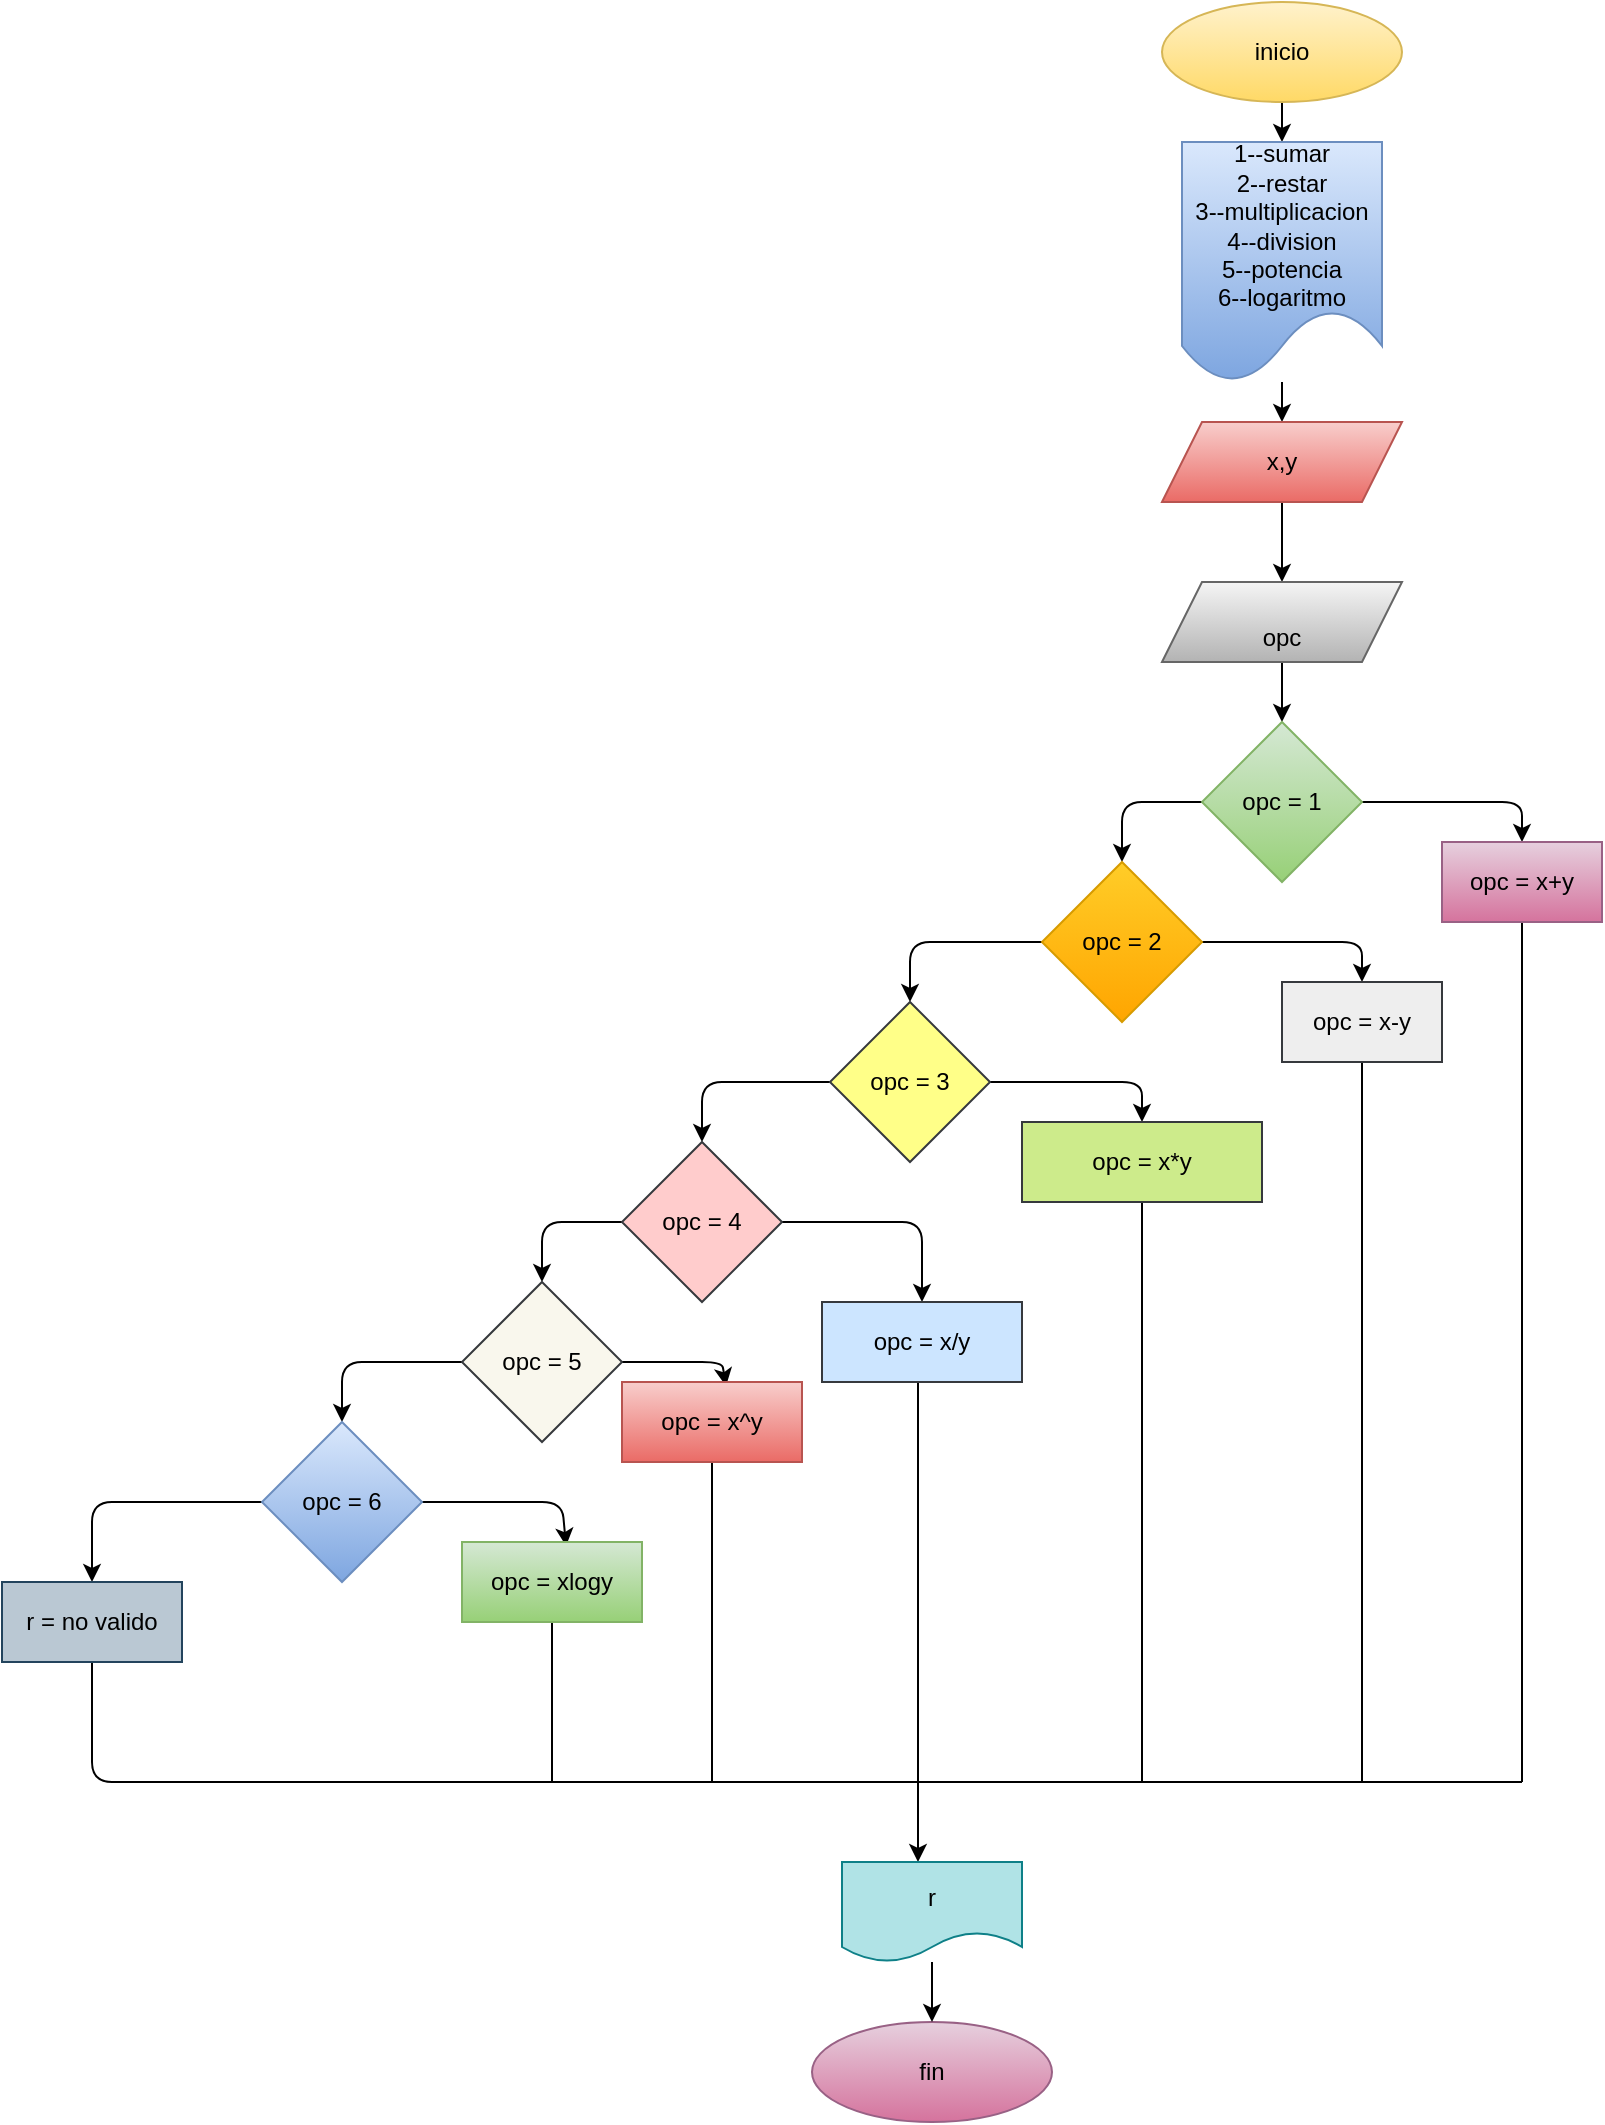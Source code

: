 <mxfile>
    <diagram id="N_ecSD0ZlI3yLIqIZA2R" name="Página-1">
        <mxGraphModel dx="1489" dy="461" grid="1" gridSize="10" guides="1" tooltips="1" connect="1" arrows="1" fold="1" page="1" pageScale="1" pageWidth="827" pageHeight="1169" math="0" shadow="0">
            <root>
                <mxCell id="0"/>
                <mxCell id="1" parent="0"/>
                <mxCell id="4" value="" style="edgeStyle=none;html=1;fontColor=#000000;" parent="1" source="2" target="3" edge="1">
                    <mxGeometry relative="1" as="geometry"/>
                </mxCell>
                <mxCell id="2" value="&lt;font color=&quot;#000000&quot;&gt;inicio&lt;/font&gt;" style="ellipse;whiteSpace=wrap;html=1;fillColor=#fff2cc;gradientColor=#ffd966;strokeColor=#d6b656;" parent="1" vertex="1">
                    <mxGeometry x="500" y="70" width="120" height="50" as="geometry"/>
                </mxCell>
                <mxCell id="6" value="" style="edgeStyle=none;html=1;fontColor=#000000;" parent="1" source="3" target="5" edge="1">
                    <mxGeometry relative="1" as="geometry"/>
                </mxCell>
                <mxCell id="3" value="&lt;font color=&quot;#000000&quot;&gt;1--sumar&lt;br&gt;2--restar&lt;br&gt;3--multiplicacion&lt;br&gt;4--division&lt;br&gt;5--potencia&lt;br&gt;6--logaritmo&lt;/font&gt;" style="shape=document;whiteSpace=wrap;html=1;boundedLbl=1;fillColor=#dae8fc;gradientColor=#7ea6e0;strokeColor=#6c8ebf;" parent="1" vertex="1">
                    <mxGeometry x="510" y="140" width="100" height="120" as="geometry"/>
                </mxCell>
                <mxCell id="8" value="" style="edgeStyle=none;html=1;fontColor=#000000;" parent="1" source="5" target="7" edge="1">
                    <mxGeometry relative="1" as="geometry"/>
                </mxCell>
                <mxCell id="5" value="&lt;font color=&quot;#000000&quot;&gt;x,y&lt;/font&gt;" style="shape=parallelogram;perimeter=parallelogramPerimeter;whiteSpace=wrap;html=1;fixedSize=1;fillColor=#f8cecc;strokeColor=#b85450;gradientColor=#ea6b66;" parent="1" vertex="1">
                    <mxGeometry x="500" y="280" width="120" height="40" as="geometry"/>
                </mxCell>
                <mxCell id="10" value="" style="edgeStyle=none;html=1;fontColor=#000000;" parent="1" source="7" target="9" edge="1">
                    <mxGeometry relative="1" as="geometry"/>
                </mxCell>
                <mxCell id="7" value="&lt;font color=&quot;#000000&quot;&gt;&lt;br&gt;opc&lt;/font&gt;" style="shape=parallelogram;perimeter=parallelogramPerimeter;whiteSpace=wrap;html=1;fixedSize=1;fillColor=#f5f5f5;strokeColor=#666666;gradientColor=#b3b3b3;" parent="1" vertex="1">
                    <mxGeometry x="500" y="360" width="120" height="40" as="geometry"/>
                </mxCell>
                <mxCell id="14" value="" style="edgeStyle=none;html=1;fontColor=#000000;" parent="1" source="9" target="13" edge="1">
                    <mxGeometry relative="1" as="geometry">
                        <Array as="points">
                            <mxPoint x="680" y="470"/>
                        </Array>
                    </mxGeometry>
                </mxCell>
                <mxCell id="16" value="" style="edgeStyle=none;html=1;fontColor=#000000;" parent="1" source="9" target="17" edge="1">
                    <mxGeometry relative="1" as="geometry">
                        <mxPoint x="130" y="520" as="targetPoint"/>
                        <Array as="points">
                            <mxPoint x="480" y="470"/>
                        </Array>
                    </mxGeometry>
                </mxCell>
                <mxCell id="9" value="&lt;font color=&quot;#000000&quot;&gt;opc = 1&lt;/font&gt;" style="rhombus;whiteSpace=wrap;html=1;fillColor=#d5e8d4;strokeColor=#82b366;gradientColor=#97d077;" parent="1" vertex="1">
                    <mxGeometry x="520" y="430" width="80" height="80" as="geometry"/>
                </mxCell>
                <mxCell id="7lPcvmLrPYJDA7pX5qX2-51" style="edgeStyle=none;html=1;fontColor=#000000;endArrow=none;endFill=0;" parent="1" source="13" edge="1">
                    <mxGeometry relative="1" as="geometry">
                        <mxPoint x="680" y="960" as="targetPoint"/>
                    </mxGeometry>
                </mxCell>
                <mxCell id="13" value="&lt;font color=&quot;#000000&quot;&gt;opc = x+y&lt;/font&gt;" style="whiteSpace=wrap;html=1;fillColor=#e6d0de;strokeColor=#996185;gradientColor=#d5739d;" parent="1" vertex="1">
                    <mxGeometry x="640" y="490" width="80" height="40" as="geometry"/>
                </mxCell>
                <mxCell id="19" value="" style="edgeStyle=none;html=1;fontColor=#000000;" parent="1" source="17" target="18" edge="1">
                    <mxGeometry relative="1" as="geometry">
                        <Array as="points">
                            <mxPoint x="600" y="540"/>
                        </Array>
                    </mxGeometry>
                </mxCell>
                <mxCell id="7lPcvmLrPYJDA7pX5qX2-23" value="" style="edgeStyle=none;html=1;fontColor=#000000;" parent="1" source="17" target="7lPcvmLrPYJDA7pX5qX2-25" edge="1">
                    <mxGeometry relative="1" as="geometry">
                        <mxPoint x="370" y="560" as="targetPoint"/>
                        <Array as="points">
                            <mxPoint x="374" y="540"/>
                        </Array>
                    </mxGeometry>
                </mxCell>
                <mxCell id="17" value="&lt;font color=&quot;#000000&quot;&gt;opc = 2&lt;/font&gt;" style="rhombus;whiteSpace=wrap;html=1;fillColor=#ffcd28;gradientColor=#ffa500;strokeColor=#d79b00;" parent="1" vertex="1">
                    <mxGeometry x="440" y="500" width="80" height="80" as="geometry"/>
                </mxCell>
                <mxCell id="7lPcvmLrPYJDA7pX5qX2-52" style="edgeStyle=none;html=1;exitX=0.5;exitY=1;exitDx=0;exitDy=0;fontColor=#000000;endArrow=none;endFill=0;" parent="1" source="18" edge="1">
                    <mxGeometry relative="1" as="geometry">
                        <mxPoint x="600" y="960" as="targetPoint"/>
                    </mxGeometry>
                </mxCell>
                <mxCell id="18" value="&lt;font color=&quot;#000000&quot;&gt;opc = x-y&lt;/font&gt;" style="whiteSpace=wrap;html=1;fillColor=#eeeeee;strokeColor=#36393d;" parent="1" vertex="1">
                    <mxGeometry x="560" y="560" width="80" height="40" as="geometry"/>
                </mxCell>
                <mxCell id="7lPcvmLrPYJDA7pX5qX2-34" style="edgeStyle=none;html=1;entryX=0.5;entryY=0;entryDx=0;entryDy=0;fontColor=#000000;" parent="1" source="7lPcvmLrPYJDA7pX5qX2-25" target="7lPcvmLrPYJDA7pX5qX2-31" edge="1">
                    <mxGeometry relative="1" as="geometry">
                        <Array as="points">
                            <mxPoint x="490" y="610"/>
                        </Array>
                    </mxGeometry>
                </mxCell>
                <mxCell id="7lPcvmLrPYJDA7pX5qX2-36" value="" style="edgeStyle=none;html=1;fontColor=#000000;" parent="1" source="7lPcvmLrPYJDA7pX5qX2-25" target="7lPcvmLrPYJDA7pX5qX2-35" edge="1">
                    <mxGeometry relative="1" as="geometry">
                        <Array as="points">
                            <mxPoint x="270" y="610"/>
                        </Array>
                    </mxGeometry>
                </mxCell>
                <mxCell id="7lPcvmLrPYJDA7pX5qX2-25" value="&lt;font color=&quot;#000000&quot;&gt;opc = 3&lt;/font&gt;" style="rhombus;whiteSpace=wrap;html=1;fillColor=#ffff88;strokeColor=#36393d;" parent="1" vertex="1">
                    <mxGeometry x="334" y="570" width="80" height="80" as="geometry"/>
                </mxCell>
                <mxCell id="7lPcvmLrPYJDA7pX5qX2-53" style="edgeStyle=none;html=1;exitX=0.5;exitY=1;exitDx=0;exitDy=0;fontColor=#000000;endArrow=none;endFill=0;" parent="1" source="7lPcvmLrPYJDA7pX5qX2-31" edge="1">
                    <mxGeometry relative="1" as="geometry">
                        <mxPoint x="490" y="960" as="targetPoint"/>
                    </mxGeometry>
                </mxCell>
                <mxCell id="7lPcvmLrPYJDA7pX5qX2-31" value="&lt;font color=&quot;#000000&quot;&gt;opc = x*y&lt;/font&gt;" style="rounded=0;whiteSpace=wrap;html=1;fillColor=#cdeb8b;strokeColor=#36393d;" parent="1" vertex="1">
                    <mxGeometry x="430" y="630" width="120" height="40" as="geometry"/>
                </mxCell>
                <mxCell id="7lPcvmLrPYJDA7pX5qX2-40" style="edgeStyle=none;html=1;entryX=0.5;entryY=0;entryDx=0;entryDy=0;fontColor=#000000;" parent="1" source="7lPcvmLrPYJDA7pX5qX2-35" target="7lPcvmLrPYJDA7pX5qX2-39" edge="1">
                    <mxGeometry relative="1" as="geometry">
                        <Array as="points">
                            <mxPoint x="380" y="680"/>
                        </Array>
                    </mxGeometry>
                </mxCell>
                <mxCell id="7lPcvmLrPYJDA7pX5qX2-42" value="" style="edgeStyle=none;html=1;fontColor=#000000;" parent="1" source="7lPcvmLrPYJDA7pX5qX2-35" target="7lPcvmLrPYJDA7pX5qX2-41" edge="1">
                    <mxGeometry relative="1" as="geometry">
                        <Array as="points">
                            <mxPoint x="190" y="680"/>
                        </Array>
                    </mxGeometry>
                </mxCell>
                <mxCell id="7lPcvmLrPYJDA7pX5qX2-35" value="&lt;font color=&quot;#000000&quot;&gt;opc = 4&lt;/font&gt;" style="rhombus;whiteSpace=wrap;html=1;fillColor=#ffcccc;strokeColor=#36393d;" parent="1" vertex="1">
                    <mxGeometry x="230" y="640" width="80" height="80" as="geometry"/>
                </mxCell>
                <mxCell id="7lPcvmLrPYJDA7pX5qX2-54" style="edgeStyle=none;html=1;exitX=0.5;exitY=1;exitDx=0;exitDy=0;fontColor=#000000;endArrow=classic;endFill=1;" parent="1" edge="1">
                    <mxGeometry relative="1" as="geometry">
                        <mxPoint x="378" y="1000" as="targetPoint"/>
                        <mxPoint x="378" y="760" as="sourcePoint"/>
                    </mxGeometry>
                </mxCell>
                <mxCell id="7lPcvmLrPYJDA7pX5qX2-39" value="&lt;font color=&quot;#000000&quot;&gt;opc = x/y&lt;/font&gt;" style="rounded=0;whiteSpace=wrap;html=1;fillColor=#cce5ff;strokeColor=#36393d;" parent="1" vertex="1">
                    <mxGeometry x="330" y="720" width="100" height="40" as="geometry"/>
                </mxCell>
                <mxCell id="7lPcvmLrPYJDA7pX5qX2-45" style="edgeStyle=none;html=1;exitX=1;exitY=0.5;exitDx=0;exitDy=0;fontColor=#000000;entryX=0.578;entryY=0.05;entryDx=0;entryDy=0;entryPerimeter=0;" parent="1" source="7lPcvmLrPYJDA7pX5qX2-41" target="7lPcvmLrPYJDA7pX5qX2-44" edge="1">
                    <mxGeometry relative="1" as="geometry">
                        <mxPoint x="280" y="800" as="targetPoint"/>
                        <Array as="points">
                            <mxPoint x="280" y="750"/>
                        </Array>
                    </mxGeometry>
                </mxCell>
                <mxCell id="7lPcvmLrPYJDA7pX5qX2-48" style="edgeStyle=none;html=1;exitX=0;exitY=0.5;exitDx=0;exitDy=0;fontColor=#000000;" parent="1" source="7lPcvmLrPYJDA7pX5qX2-41" edge="1">
                    <mxGeometry relative="1" as="geometry">
                        <mxPoint x="90" y="780" as="targetPoint"/>
                        <Array as="points">
                            <mxPoint x="90" y="750"/>
                        </Array>
                    </mxGeometry>
                </mxCell>
                <mxCell id="7lPcvmLrPYJDA7pX5qX2-41" value="&lt;font color=&quot;#000000&quot;&gt;opc = 5&lt;/font&gt;" style="rhombus;whiteSpace=wrap;html=1;fillColor=#f9f7ed;strokeColor=#36393d;" parent="1" vertex="1">
                    <mxGeometry x="150" y="710" width="80" height="80" as="geometry"/>
                </mxCell>
                <mxCell id="7lPcvmLrPYJDA7pX5qX2-55" style="edgeStyle=none;html=1;exitX=0.5;exitY=1;exitDx=0;exitDy=0;fontColor=#000000;endArrow=none;endFill=0;" parent="1" source="7lPcvmLrPYJDA7pX5qX2-44" edge="1">
                    <mxGeometry relative="1" as="geometry">
                        <mxPoint x="275" y="960" as="targetPoint"/>
                    </mxGeometry>
                </mxCell>
                <mxCell id="7lPcvmLrPYJDA7pX5qX2-44" value="&lt;font color=&quot;#000000&quot;&gt;opc = x^y&lt;/font&gt;" style="rounded=0;whiteSpace=wrap;html=1;fillColor=#f8cecc;gradientColor=#ea6b66;strokeColor=#b85450;" parent="1" vertex="1">
                    <mxGeometry x="230" y="760" width="90" height="40" as="geometry"/>
                </mxCell>
                <mxCell id="7lPcvmLrPYJDA7pX5qX2-57" style="edgeStyle=none;html=1;exitX=1;exitY=0.5;exitDx=0;exitDy=0;fontColor=#000000;endArrow=classic;endFill=1;entryX=0.578;entryY=0.05;entryDx=0;entryDy=0;entryPerimeter=0;" parent="1" source="7lPcvmLrPYJDA7pX5qX2-46" target="7lPcvmLrPYJDA7pX5qX2-50" edge="1">
                    <mxGeometry relative="1" as="geometry">
                        <mxPoint x="200" y="850" as="targetPoint"/>
                        <Array as="points">
                            <mxPoint x="200" y="820"/>
                        </Array>
                    </mxGeometry>
                </mxCell>
                <mxCell id="7lPcvmLrPYJDA7pX5qX2-60" style="edgeStyle=none;html=1;fontColor=#000000;endArrow=none;endFill=0;" parent="1" edge="1">
                    <mxGeometry relative="1" as="geometry">
                        <mxPoint x="90" y="960" as="targetPoint"/>
                        <mxPoint x="680" y="960" as="sourcePoint"/>
                        <Array as="points">
                            <mxPoint x="90" y="960"/>
                        </Array>
                    </mxGeometry>
                </mxCell>
                <mxCell id="23" value="" style="edgeStyle=none;html=1;endArrow=classic;endFill=1;" edge="1" parent="1" source="7lPcvmLrPYJDA7pX5qX2-46" target="22">
                    <mxGeometry relative="1" as="geometry">
                        <Array as="points">
                            <mxPoint x="-35" y="820"/>
                        </Array>
                    </mxGeometry>
                </mxCell>
                <mxCell id="7lPcvmLrPYJDA7pX5qX2-46" value="&lt;font color=&quot;#000000&quot;&gt;opc = 6&lt;/font&gt;" style="rhombus;whiteSpace=wrap;html=1;fillColor=#dae8fc;gradientColor=#7ea6e0;strokeColor=#6c8ebf;" parent="1" vertex="1">
                    <mxGeometry x="50" y="780" width="80" height="80" as="geometry"/>
                </mxCell>
                <mxCell id="7lPcvmLrPYJDA7pX5qX2-56" style="edgeStyle=none;html=1;exitX=0.5;exitY=1;exitDx=0;exitDy=0;fontColor=#000000;endArrow=none;endFill=0;" parent="1" source="7lPcvmLrPYJDA7pX5qX2-50" edge="1">
                    <mxGeometry relative="1" as="geometry">
                        <mxPoint x="195" y="960" as="targetPoint"/>
                    </mxGeometry>
                </mxCell>
                <mxCell id="7lPcvmLrPYJDA7pX5qX2-50" value="&lt;font color=&quot;#000000&quot;&gt;opc = xlogy&lt;/font&gt;" style="rounded=0;whiteSpace=wrap;html=1;fillColor=#d5e8d4;gradientColor=#97d077;strokeColor=#82b366;" parent="1" vertex="1">
                    <mxGeometry x="150" y="840" width="90" height="40" as="geometry"/>
                </mxCell>
                <mxCell id="7lPcvmLrPYJDA7pX5qX2-63" value="&lt;font color=&quot;#000000&quot;&gt;fin&lt;/font&gt;" style="ellipse;whiteSpace=wrap;html=1;fillColor=#e6d0de;gradientColor=#d5739d;strokeColor=#996185;" parent="1" vertex="1">
                    <mxGeometry x="325" y="1080" width="120" height="50" as="geometry"/>
                </mxCell>
                <mxCell id="24" style="edgeStyle=none;html=1;exitX=0.5;exitY=1;exitDx=0;exitDy=0;fontColor=#000000;endArrow=none;endFill=0;" edge="1" parent="1" source="22">
                    <mxGeometry relative="1" as="geometry">
                        <mxPoint x="90" y="960" as="targetPoint"/>
                        <Array as="points">
                            <mxPoint x="-35" y="960"/>
                        </Array>
                    </mxGeometry>
                </mxCell>
                <mxCell id="22" value="&lt;font color=&quot;#000000&quot;&gt;r = no valido&lt;/font&gt;" style="whiteSpace=wrap;html=1;fillColor=#bac8d3;strokeColor=#23445d;" vertex="1" parent="1">
                    <mxGeometry x="-80" y="860" width="90" height="40" as="geometry"/>
                </mxCell>
                <mxCell id="26" value="" style="edgeStyle=none;html=1;fontColor=#000000;endArrow=classic;endFill=1;" edge="1" parent="1" source="25" target="7lPcvmLrPYJDA7pX5qX2-63">
                    <mxGeometry relative="1" as="geometry"/>
                </mxCell>
                <mxCell id="25" value="&lt;font color=&quot;#000000&quot;&gt;r&lt;/font&gt;" style="shape=document;whiteSpace=wrap;html=1;boundedLbl=1;fillColor=#b0e3e6;strokeColor=#0e8088;" vertex="1" parent="1">
                    <mxGeometry x="340" y="1000" width="90" height="50" as="geometry"/>
                </mxCell>
            </root>
        </mxGraphModel>
    </diagram>
    <diagram id="QIfrZffEmLpOa5yW95c_" name="Página-2">
        <mxGraphModel dx="662" dy="461" grid="1" gridSize="10" guides="1" tooltips="1" connect="1" arrows="1" fold="1" page="1" pageScale="1" pageWidth="827" pageHeight="1169" math="0" shadow="0">
            <root>
                <mxCell id="0"/>
                <mxCell id="1" parent="0"/>
            </root>
        </mxGraphModel>
    </diagram>
</mxfile>